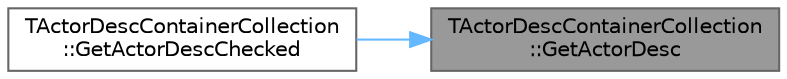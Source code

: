 digraph "TActorDescContainerCollection::GetActorDesc"
{
 // INTERACTIVE_SVG=YES
 // LATEX_PDF_SIZE
  bgcolor="transparent";
  edge [fontname=Helvetica,fontsize=10,labelfontname=Helvetica,labelfontsize=10];
  node [fontname=Helvetica,fontsize=10,shape=box,height=0.2,width=0.4];
  rankdir="RL";
  Node1 [id="Node000001",label="TActorDescContainerCollection\l::GetActorDesc",height=0.2,width=0.4,color="gray40", fillcolor="grey60", style="filled", fontcolor="black",tooltip=" "];
  Node1 -> Node2 [id="edge1_Node000001_Node000002",dir="back",color="steelblue1",style="solid",tooltip=" "];
  Node2 [id="Node000002",label="TActorDescContainerCollection\l::GetActorDescChecked",height=0.2,width=0.4,color="grey40", fillcolor="white", style="filled",URL="$d6/d66/classTActorDescContainerCollection.html#ab2ae9fc3843a17ec79f87eda13d94c6e",tooltip=" "];
}
